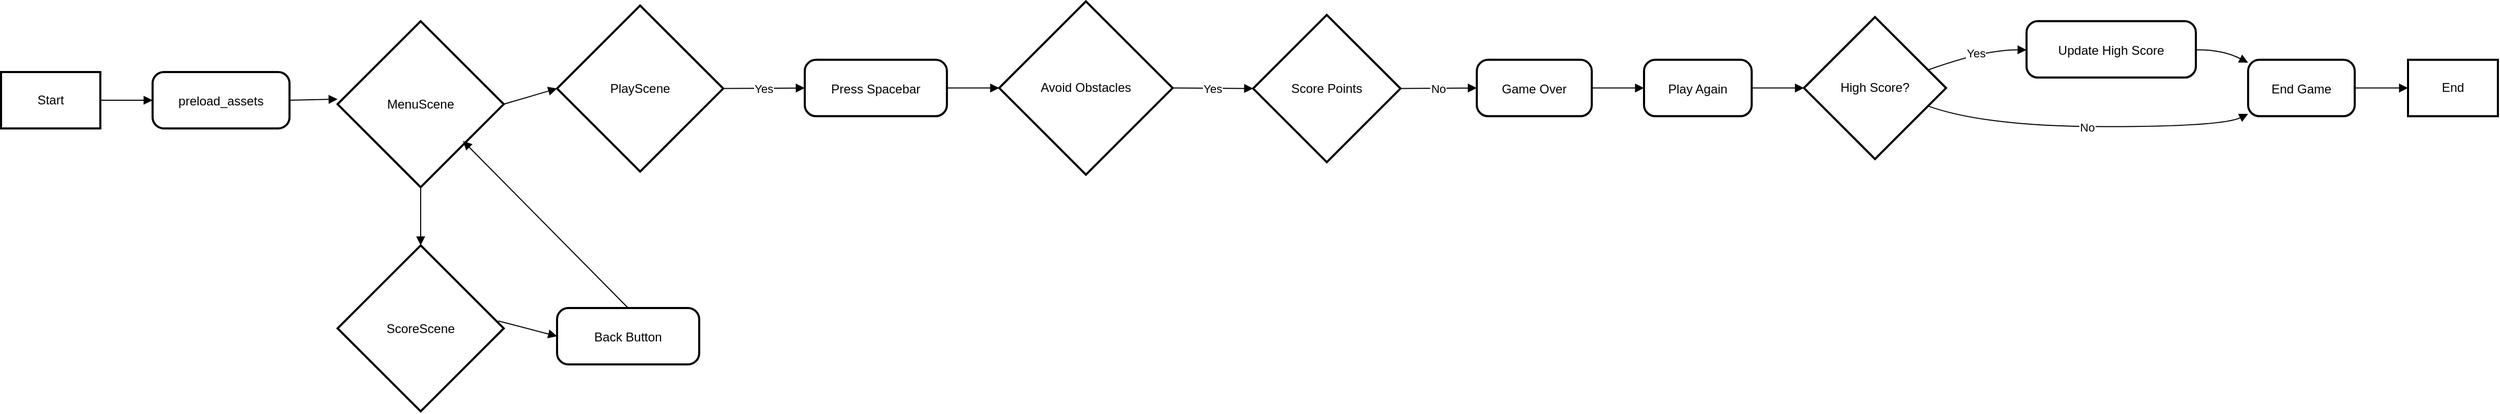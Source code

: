 <mxfile version="26.0.10">
  <diagram name="Page-1" id="qUiLAYDexzP6i4zpysKf">
    <mxGraphModel dx="1311" dy="1875" grid="1" gridSize="10" guides="1" tooltips="1" connect="1" arrows="1" fold="1" page="1" pageScale="1" pageWidth="850" pageHeight="1100" math="0" shadow="0">
      <root>
        <mxCell id="0" />
        <mxCell id="1" parent="0" />
        <mxCell id="2" value="Start" style="whiteSpace=wrap;strokeWidth=2;" parent="1" vertex="1">
          <mxGeometry x="8" y="64" width="95" height="54" as="geometry" />
        </mxCell>
        <mxCell id="3" value="preload_assets" style="rounded=1;arcSize=20;strokeWidth=2" parent="1" vertex="1">
          <mxGeometry x="153" y="64" width="131" height="54" as="geometry" />
        </mxCell>
        <mxCell id="4" value="PlayScene" style="rhombus;strokeWidth=2;whiteSpace=wrap;" parent="1" vertex="1">
          <mxGeometry x="540" y="0.28" width="159" height="159" as="geometry" />
        </mxCell>
        <mxCell id="5" value="Press Spacebar" style="rounded=1;arcSize=20;strokeWidth=2" parent="1" vertex="1">
          <mxGeometry x="777" y="52.28" width="136" height="54" as="geometry" />
        </mxCell>
        <mxCell id="6" value="Avoid Obstacles" style="rhombus;strokeWidth=2;whiteSpace=wrap;" parent="1" vertex="1">
          <mxGeometry x="963" y="-3.72" width="166" height="166" as="geometry" />
        </mxCell>
        <mxCell id="7" value="Score Points" style="rhombus;strokeWidth=2;whiteSpace=wrap;" parent="1" vertex="1">
          <mxGeometry x="1206" y="9.28" width="141" height="141" as="geometry" />
        </mxCell>
        <mxCell id="8" value="Game Over" style="rounded=1;arcSize=20;strokeWidth=2" parent="1" vertex="1">
          <mxGeometry x="1420" y="52.28" width="110" height="54" as="geometry" />
        </mxCell>
        <mxCell id="9" value="Play Again" style="rounded=1;arcSize=20;strokeWidth=2" parent="1" vertex="1">
          <mxGeometry x="1580" y="52.28" width="103" height="54" as="geometry" />
        </mxCell>
        <mxCell id="10" value="High Score?" style="rhombus;strokeWidth=2;whiteSpace=wrap;" parent="1" vertex="1">
          <mxGeometry x="1733" y="11.28" width="136" height="136" as="geometry" />
        </mxCell>
        <mxCell id="11" value="Update High Score" style="rounded=1;arcSize=20;strokeWidth=2" parent="1" vertex="1">
          <mxGeometry x="1946" y="15.28" width="162" height="54" as="geometry" />
        </mxCell>
        <mxCell id="12" value="End Game" style="rounded=1;arcSize=20;strokeWidth=2" parent="1" vertex="1">
          <mxGeometry x="2158" y="52.28" width="102" height="54" as="geometry" />
        </mxCell>
        <mxCell id="13" value="End" style="whiteSpace=wrap;strokeWidth=2;" parent="1" vertex="1">
          <mxGeometry x="2311" y="52.28" width="86" height="54" as="geometry" />
        </mxCell>
        <mxCell id="14" value="" style="curved=1;startArrow=none;endArrow=block;exitX=1;exitY=0.5;entryX=0;entryY=0.5;" parent="1" source="2" target="3" edge="1">
          <mxGeometry relative="1" as="geometry">
            <Array as="points" />
          </mxGeometry>
        </mxCell>
        <mxCell id="15" value="" style="curved=1;startArrow=none;endArrow=block;exitX=0.5;exitY=1;entryX=0.5;entryY=0;entryDx=0;entryDy=0;exitDx=0;exitDy=0;" parent="1" source="xc72QBFo-l_HC5rTxeCe-25" target="xc72QBFo-l_HC5rTxeCe-28" edge="1">
          <mxGeometry relative="1" as="geometry">
            <Array as="points" />
            <mxPoint x="360.0" y="159.28" as="sourcePoint" />
            <mxPoint x="413.055" y="265.725" as="targetPoint" />
          </mxGeometry>
        </mxCell>
        <mxCell id="16" value="Yes" style="curved=1;startArrow=none;endArrow=block;exitX=1;exitY=0.5;entryX=0;entryY=0.5;" parent="1" source="4" target="5" edge="1">
          <mxGeometry relative="1" as="geometry">
            <Array as="points" />
          </mxGeometry>
        </mxCell>
        <mxCell id="17" value="" style="curved=1;startArrow=none;endArrow=block;exitX=1;exitY=0.5;entryX=0;entryY=0.5;" parent="1" source="5" target="6" edge="1">
          <mxGeometry relative="1" as="geometry">
            <Array as="points" />
          </mxGeometry>
        </mxCell>
        <mxCell id="18" value="Yes" style="curved=1;startArrow=none;endArrow=block;exitX=1;exitY=0.5;entryX=0;entryY=0.5;" parent="1" source="6" target="7" edge="1">
          <mxGeometry relative="1" as="geometry">
            <Array as="points" />
          </mxGeometry>
        </mxCell>
        <mxCell id="19" value="No" style="curved=1;startArrow=none;endArrow=block;exitX=1;exitY=0.5;entryX=0;entryY=0.5;" parent="1" source="7" target="8" edge="1">
          <mxGeometry relative="1" as="geometry">
            <Array as="points" />
          </mxGeometry>
        </mxCell>
        <mxCell id="20" value="" style="curved=1;startArrow=none;endArrow=block;exitX=1;exitY=0.5;entryX=0;entryY=0.5;" parent="1" source="8" target="9" edge="1">
          <mxGeometry relative="1" as="geometry">
            <Array as="points" />
          </mxGeometry>
        </mxCell>
        <mxCell id="21" value="" style="curved=1;startArrow=none;endArrow=block;exitX=1;exitY=0.5;entryX=0;entryY=0.5;" parent="1" source="9" target="10" edge="1">
          <mxGeometry relative="1" as="geometry">
            <Array as="points" />
          </mxGeometry>
        </mxCell>
        <mxCell id="22" value="Yes" style="curved=1;startArrow=none;endArrow=block;exitX=1;exitY=0.33;entryX=0;entryY=0.51;" parent="1" source="10" target="11" edge="1">
          <mxGeometry relative="1" as="geometry">
            <Array as="points">
              <mxPoint x="1907" y="42.28" />
            </Array>
          </mxGeometry>
        </mxCell>
        <mxCell id="23" value="" style="curved=1;startArrow=none;endArrow=block;exitX=1;exitY=0.51;entryX=0;entryY=0.05;" parent="1" source="11" target="12" edge="1">
          <mxGeometry relative="1" as="geometry">
            <Array as="points">
              <mxPoint x="2133" y="42.28" />
            </Array>
          </mxGeometry>
        </mxCell>
        <mxCell id="24" value="No" style="curved=1;startArrow=none;endArrow=block;exitX=1;exitY=0.67;entryX=0;entryY=0.96;" parent="1" source="10" target="12" edge="1">
          <mxGeometry relative="1" as="geometry">
            <Array as="points">
              <mxPoint x="1907" y="116.28" />
              <mxPoint x="2133" y="116.28" />
            </Array>
          </mxGeometry>
        </mxCell>
        <mxCell id="25" value="" style="curved=1;startArrow=none;endArrow=block;exitX=1.01;exitY=0.5;entryX=0;entryY=0.5;" parent="1" source="12" target="13" edge="1">
          <mxGeometry relative="1" as="geometry">
            <Array as="points" />
          </mxGeometry>
        </mxCell>
        <mxCell id="xc72QBFo-l_HC5rTxeCe-25" value="MenuScene" style="rhombus;strokeWidth=2;whiteSpace=wrap;" vertex="1" parent="1">
          <mxGeometry x="330" y="15.28" width="159" height="159" as="geometry" />
        </mxCell>
        <mxCell id="xc72QBFo-l_HC5rTxeCe-26" value="" style="curved=1;startArrow=none;endArrow=block;exitX=1;exitY=0.5;entryX=0;entryY=0.5;entryDx=0;entryDy=0;exitDx=0;exitDy=0;" edge="1" parent="1" source="xc72QBFo-l_HC5rTxeCe-25" target="4">
          <mxGeometry relative="1" as="geometry">
            <Array as="points" />
            <mxPoint x="460.0" y="140" as="sourcePoint" />
            <mxPoint x="513.055" y="246.445" as="targetPoint" />
          </mxGeometry>
        </mxCell>
        <mxCell id="xc72QBFo-l_HC5rTxeCe-27" value="" style="curved=1;startArrow=none;endArrow=block;exitX=1;exitY=0.5;exitDx=0;exitDy=0;" edge="1" parent="1" source="3">
          <mxGeometry relative="1" as="geometry">
            <Array as="points" />
            <mxPoint x="499" y="105" as="sourcePoint" />
            <mxPoint x="330" y="90" as="targetPoint" />
          </mxGeometry>
        </mxCell>
        <mxCell id="xc72QBFo-l_HC5rTxeCe-28" value="ScoreScene" style="rhombus;strokeWidth=2;whiteSpace=wrap;" vertex="1" parent="1">
          <mxGeometry x="330" y="230" width="159" height="159" as="geometry" />
        </mxCell>
        <mxCell id="xc72QBFo-l_HC5rTxeCe-29" value="Back Button" style="rounded=1;arcSize=20;strokeWidth=2" vertex="1" parent="1">
          <mxGeometry x="540" y="290" width="136" height="54" as="geometry" />
        </mxCell>
        <mxCell id="xc72QBFo-l_HC5rTxeCe-30" value="" style="curved=1;startArrow=none;endArrow=block;entryX=0;entryY=0.5;entryDx=0;entryDy=0;exitX=0.967;exitY=0.455;exitDx=0;exitDy=0;exitPerimeter=0;" edge="1" parent="1" source="xc72QBFo-l_HC5rTxeCe-28" target="xc72QBFo-l_HC5rTxeCe-29">
          <mxGeometry relative="1" as="geometry">
            <Array as="points" />
            <mxPoint x="490" y="250" as="sourcePoint" />
            <mxPoint x="420" y="240" as="targetPoint" />
          </mxGeometry>
        </mxCell>
        <mxCell id="xc72QBFo-l_HC5rTxeCe-31" value="" style="curved=1;startArrow=none;endArrow=block;exitX=0.5;exitY=0;exitDx=0;exitDy=0;" edge="1" parent="1" source="xc72QBFo-l_HC5rTxeCe-29">
          <mxGeometry relative="1" as="geometry">
            <Array as="points" />
            <mxPoint x="600" y="280" as="sourcePoint" />
            <mxPoint x="450" y="130" as="targetPoint" />
          </mxGeometry>
        </mxCell>
      </root>
    </mxGraphModel>
  </diagram>
</mxfile>
